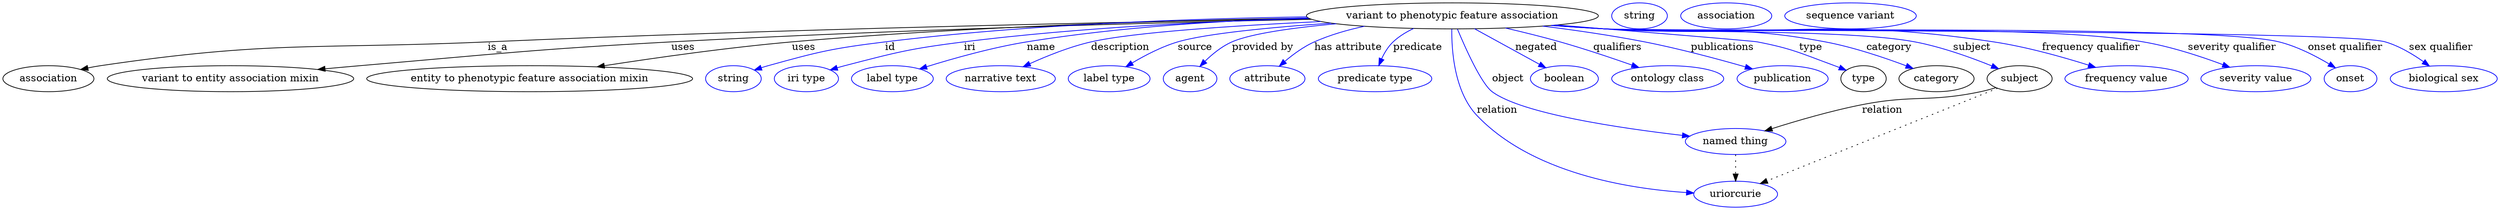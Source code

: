 digraph {
	graph [bb="0,0,3448.1,283"];
	node [label="\N"];
	"variant to phenotypic feature association"	 [height=0.5,
		label="variant to phenotypic feature association",
		pos="2005,265",
		width=5.6148];
	association	 [height=0.5,
		pos="63.044,178",
		width=1.7512];
	"variant to phenotypic feature association" -> association	 [label=is_a,
		lp="684.04,221.5",
		pos="e,108.11,190.61 1805.9,261.78 1545,257.07 1073.1,246.86 670.04,229 432.05,218.45 370.48,232.38 135.04,196 129.55,195.15 123.87,194.08 \
118.21,192.88"];
	"variant to entity association mixin"	 [height=0.5,
		pos="314.04,178",
		width=4.7301];
	"variant to phenotypic feature association" -> "variant to entity association mixin"	 [label=uses,
		lp="940.54,221.5",
		pos="e,435.81,190.64 1807.7,260.98 1590.9,255.97 1232.5,245.94 924.04,229 732.22,218.47 684.41,212.95 493.04,196 477.86,194.66 461.96,\
193.17 446.17,191.64"];
	"entity to phenotypic feature association mixin"	 [height=0.5,
		pos="728.04,178",
		width=6.2647];
	"variant to phenotypic feature association" -> "entity to phenotypic feature association mixin"	 [label=uses,
		lp="1107.5,221.5",
		pos="e,824.8,194.28 1811.9,259.67 1586,253.03 1225.8,241.09 1091,229 1004.5,221.23 906.96,207.24 834.81,195.87"];
	id	 [color=blue,
		height=0.5,
		label=string,
		pos="1010,178",
		width=1.0652];
	"variant to phenotypic feature association" -> id	 [color=blue,
		label=id,
		lp="1227,221.5",
		pos="e,1039.2,189.79 1811.9,259.57 1617.1,253.49 1330.1,242.65 1220,229 1147.1,219.96 1128.7,216.3 1058,196 1055.1,195.14 1052,194.18 \
1048.9,193.17",
		style=solid];
	iri	 [color=blue,
		height=0.5,
		label="iri type",
		pos="1111,178",
		width=1.2277];
	"variant to phenotypic feature association" -> iri	 [color=blue,
		label=iri,
		lp="1337,221.5",
		pos="e,1144.2,190 1818.2,258.07 1651.5,251.34 1420.1,240.47 1329,229 1254.8,219.65 1236.3,215.4 1164,196 1160.7,195.1 1157.3,194.11 1153.8,\
193.06",
		style=solid];
	name	 [color=blue,
		height=0.5,
		label="label type",
		pos="1230,178",
		width=1.5707];
	"variant to phenotypic feature association" -> name	 [color=blue,
		label=name,
		lp="1436,221.5",
		pos="e,1269.1,191.24 1819.3,257.82 1676.3,251.51 1490.9,241.41 1416,229 1368.6,221.13 1315.8,206.03 1278.6,194.3",
		style=solid];
	description	 [color=blue,
		height=0.5,
		label="narrative text",
		pos="1380,178",
		width=2.0943];
	"variant to phenotypic feature association" -> description	 [color=blue,
		label=description,
		lp="1546,221.5",
		pos="e,1412,194.33 1820,257.74 1703,251.98 1563.3,242.61 1505,229 1476,222.22 1445,209.6 1421.1,198.61",
		style=solid];
	source	 [color=blue,
		height=0.5,
		label="label type",
		pos="1530,178",
		width=1.5707];
	"variant to phenotypic feature association" -> source	 [color=blue,
		label=source,
		lp="1650.5,221.5",
		pos="e,1554.5,194.5 1834.5,255.3 1752.9,249.34 1664.7,240.61 1626,229 1604,222.39 1581.2,210.53 1563.4,199.91",
		style=solid];
	"provided by"	 [color=blue,
		height=0.5,
		label=agent,
		pos="1642,178",
		width=1.0291];
	"variant to phenotypic feature association" -> "provided by"	 [color=blue,
		label="provided by",
		lp="1744.5,221.5",
		pos="e,1656.6,194.71 1843.4,254.17 1785.5,248.52 1728.1,240.36 1702,229 1687.7,222.75 1674.2,211.92 1663.7,201.84",
		style=solid];
	"has attribute"	 [color=blue,
		height=0.5,
		label=attribute,
		pos="1749,178",
		width=1.4443];
	"variant to phenotypic feature association" -> "has attribute"	 [color=blue,
		label="has attribute",
		lp="1861,221.5",
		pos="e,1766,195.06 1881.6,250.72 1858.6,245.56 1835.1,238.55 1814,229 1799.4,222.37 1785.2,211.8 1773.8,202",
		style=solid];
	predicate	 [color=blue,
		height=0.5,
		label="predicate type",
		pos="1898,178",
		width=2.1845];
	"variant to phenotypic feature association" -> predicate	 [color=blue,
		label=predicate,
		lp="1956.5,221.5",
		pos="e,1903,195.98 1949.3,247.51 1939.4,242.64 1929.8,236.55 1922,229 1915.4,222.54 1910.4,213.86 1906.7,205.5",
		style=solid];
	object	 [color=blue,
		height=0.5,
		label="named thing",
		pos="2397,91",
		width=1.9318];
	"variant to phenotypic feature association" -> object	 [color=blue,
		label=object,
		lp="2082.5,178",
		pos="e,2337.3,100.38 2012.4,246.57 2023.6,219.58 2045.1,171.26 2060,160 2081.2,144.08 2234.8,117.1 2327.2,102.03",
		style=solid];
	relation	 [color=blue,
		height=0.5,
		label=uriorcurie,
		pos="2397,18",
		width=1.6068];
	"variant to phenotypic feature association" -> relation	 [color=blue,
		label=relation,
		lp="2088,134.5",
		pos="e,2344.6,25.745 2006.1,246.67 2009,215.76 2019.8,153.98 2060,127 2145.5,69.773 2263.2,40.795 2334.5,27.582",
		style=solid];
	negated	 [color=blue,
		height=0.5,
		label=boolean,
		pos="2161,178",
		width=1.2999];
	"variant to phenotypic feature association" -> negated	 [color=blue,
		label=negated,
		lp="2122,221.5",
		pos="e,2134.3,192.9 2037,247.18 2062.7,232.87 2098.7,212.76 2125.3,197.91",
		style=solid];
	qualifiers	 [color=blue,
		height=0.5,
		label="ontology class",
		pos="2303,178",
		width=2.1484];
	"variant to phenotypic feature association" -> qualifiers	 [color=blue,
		label=qualifiers,
		lp="2235,221.5",
		pos="e,2261.9,193.36 2081,248.28 2104.8,242.63 2131.1,235.97 2155,229 2187.7,219.47 2223.8,207.06 2252.2,196.87",
		style=solid];
	publications	 [color=blue,
		height=0.5,
		label=publication,
		pos="2461,178",
		width=1.7512];
	"variant to phenotypic feature association" -> publications	 [color=blue,
		label=publications,
		lp="2380,221.5",
		pos="e,2418.1,191.38 2134.4,251.11 2178.6,245.44 2228.2,238.06 2273,229 2319.3,219.66 2371,205.35 2408.4,194.26",
		style=solid];
	type	 [height=0.5,
		pos="2573,178",
		width=0.86659];
	"variant to phenotypic feature association" -> type	 [color=blue,
		label=type,
		lp="2501,221.5",
		pos="e,2548.7,189.51 2151.2,252.53 2172.9,250.67 2195.1,248.78 2216,247 2310.3,238.98 2335.3,247.29 2428,229 2476,219.54 2487.3,213.4 \
2533,196 2535.1,195.21 2537.3,194.36 2539.4,193.48",
		style=solid];
	category	 [height=0.5,
		pos="2674,178",
		width=1.4443];
	"variant to phenotypic feature association" -> category	 [color=blue,
		label=category,
		lp="2609,221.5",
		pos="e,2640.7,191.95 2148.3,252.27 2171,250.4 2194.1,248.58 2216,247 2351.5,237.23 2387.7,254.69 2521,229 2559.2,221.64 2601.1,207.24 \
2631.3,195.62",
		style=solid];
	subject	 [height=0.5,
		pos="2789,178",
		width=1.2457];
	"variant to phenotypic feature association" -> subject	 [color=blue,
		label=subject,
		lp="2724.5,221.5",
		pos="e,2759.2,191.55 2146.3,252.1 2169.6,250.22 2193.5,248.44 2216,247 2311.3,240.94 2551.4,247.13 2645,229 2681.5,221.95 2721.1,207.36 \
2749.6,195.58",
		style=solid];
	"frequency qualifier"	 [color=blue,
		height=0.5,
		label="frequency value",
		pos="2937,178",
		width=2.3651];
	"variant to phenotypic feature association" -> "frequency qualifier"	 [color=blue,
		label="frequency qualifier",
		lp="2889.5,221.5",
		pos="e,2893.2,193.49 2145.4,252 2169,250.12 2193.2,248.36 2216,247 2335.7,239.9 2636.6,247.3 2755,229 2799.1,222.2 2847.6,208.27 2883.4,\
196.69",
		style=solid];
	"severity qualifier"	 [color=blue,
		height=0.5,
		label="severity value",
		pos="3116,178",
		width=2.1123];
	"variant to phenotypic feature association" -> "severity qualifier"	 [color=blue,
		label="severity qualifier",
		lp="3080.5,221.5",
		pos="e,3078.9,193.76 2144.3,251.91 2168.2,250.01 2192.8,248.27 2216,247 2381.6,237.95 2798.7,257.38 2962,229 2999.1,222.56 3039.4,208.96 \
3069.5,197.43",
		style=solid];
	"onset qualifier"	 [color=blue,
		height=0.5,
		label=onset,
		pos="3246,178",
		width=1.011];
	"variant to phenotypic feature association" -> "onset qualifier"	 [color=blue,
		label="onset qualifier",
		lp="3236,221.5",
		pos="e,3224.6,192.61 2143.7,251.86 2167.8,249.95 2192.6,248.22 2216,247 2319.3,241.6 3045.8,254.12 3146,229 3171,222.74 3196.8,209.37 \
3216,197.88",
		style=solid];
	"sex qualifier"	 [color=blue,
		height=0.5,
		label="biological sex",
		pos="3374,178",
		width=2.0582];
	"variant to phenotypic feature association" -> "sex qualifier"	 [color=blue,
		label="sex qualifier",
		lp="3367.5,221.5",
		pos="e,3353.3,195.33 2143.4,251.83 2167.6,249.92 2192.5,248.2 2216,247 2275.8,243.96 3234.7,245.9 3292,229 3311.1,223.37 3330.2,212 3345.1,\
201.42",
		style=solid];
	object -> relation	 [pos="e,2397,36.09 2397,72.955 2397,64.883 2397,55.176 2397,46.182",
		style=dotted];
	association_type	 [color=blue,
		height=0.5,
		label=string,
		pos="2263,265",
		width=1.0652];
	association_category	 [color=blue,
		height=0.5,
		label=association,
		pos="2382,265",
		width=1.7512];
	subject -> object	 [label=relation,
		lp="2600,134.5",
		pos="e,2439,105.45 2755.9,165.74 2749.1,163.56 2741.9,161.5 2735,160 2663.9,144.39 2643.5,156.25 2572,142 2530,133.61 2483.4,119.8 2448.8,\
108.66"];
	subject -> relation	 [pos="e,2432.2,32.335 2757.3,165.04 2687.7,136.63 2521.4,68.768 2441.5,36.135",
		style=dotted];
	"variant to phenotypic feature association_subject"	 [color=blue,
		height=0.5,
		label="sequence variant",
		pos="2554,265",
		width=2.5276];
}
